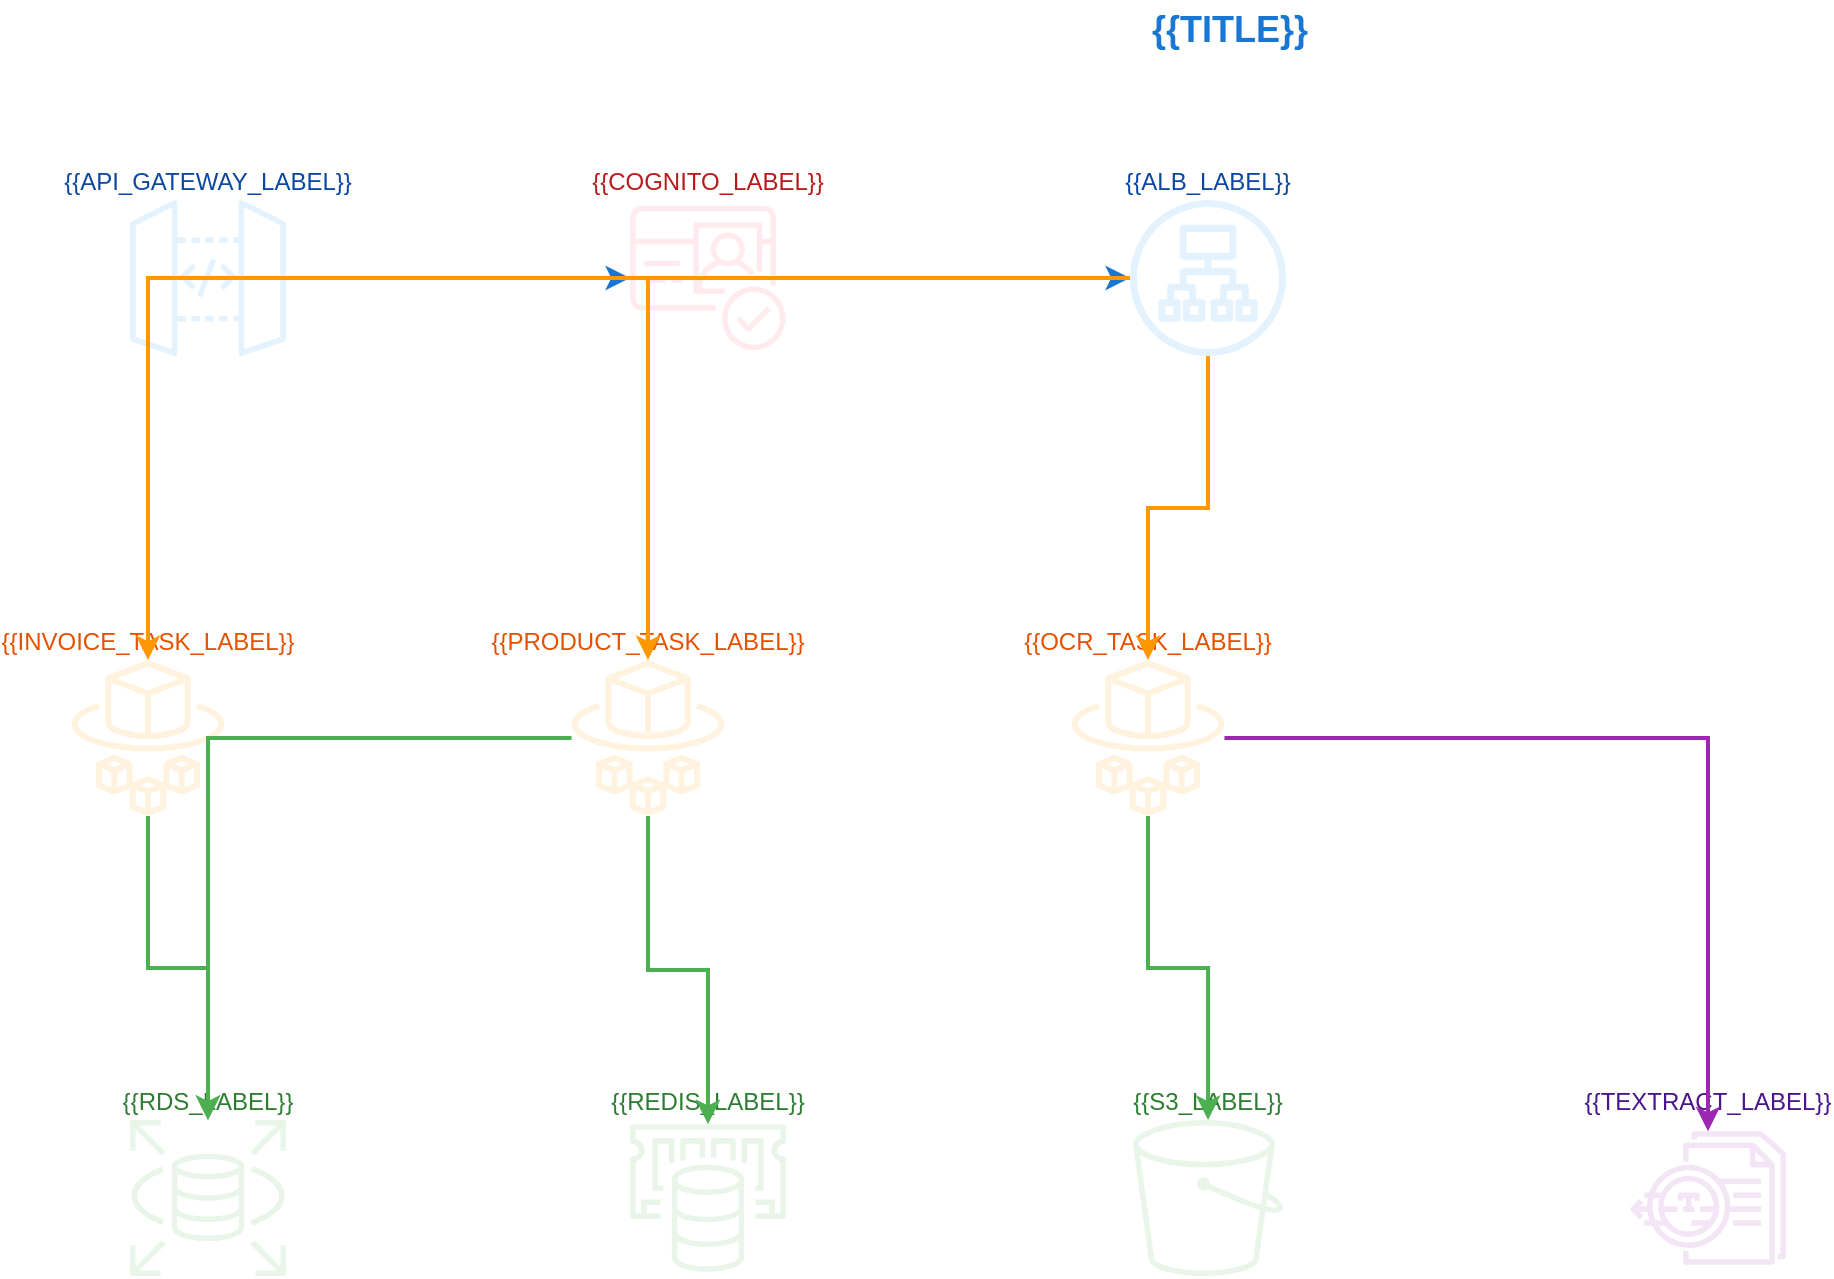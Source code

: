 <?xml version="1.0" encoding="UTF-8"?>
<mxfile version="22.1.11">
  <diagram name="AWS Microservices Architecture" id="microservices_template">
    <mxGraphModel dx="2500" dy="1600" grid="1" gridSize="10" guides="1" tooltips="1" connect="1" arrows="1" fold="1" page="1" pageScale="1" pageWidth="1400" pageHeight="1000">
      <root>
        <mxCell id="0"/>
        <mxCell id="1" parent="0"/>
        
        <mxCell id="title" value="{{TITLE}}" style="text;html=1;strokeColor=none;fillColor=none;align=center;verticalAlign=middle;whiteSpace=wrap;rounded=0;fontSize=18;fontStyle=1;fontColor=#1976D2;" vertex="1" parent="1">
          <mxGeometry x="400" y="20" width="600" height="30" as="geometry"/>
        </mxCell>
        
        <mxCell id="api_gateway" value="{{API_GATEWAY_LABEL}}" style="shape=mxgraph.aws4.api_gateway;labelPosition=bottom;verticalLabelPosition=top;align=center;verticalAlign=bottom;fillColor=#E3F2FD;strokeColor=#1976D2;fontColor=#0D47A1;" vertex="1" parent="1">
          <mxGeometry x="150" y="120" width="78" height="78" as="geometry"/>
        </mxCell>
        
        <mxCell id="cognito" value="{{COGNITO_LABEL}}" style="shape=mxgraph.aws4.cognito;labelPosition=bottom;verticalLabelPosition=top;align=center;verticalAlign=bottom;fillColor=#FFEBEE;strokeColor=#D32F2F;fontColor=#B71C1C;" vertex="1" parent="1">
          <mxGeometry x="400" y="120" width="78" height="78" as="geometry"/>
        </mxCell>
        
        <mxCell id="alb" value="{{ALB_LABEL}}" style="shape=mxgraph.aws4.application_load_balancer;labelPosition=bottom;verticalLabelPosition=top;align=center;verticalAlign=bottom;fillColor=#E3F2FD;strokeColor=#1976D2;fontColor=#0D47A1;" vertex="1" parent="1">
          <mxGeometry x="650" y="120" width="78" height="78" as="geometry"/>
        </mxCell>
        
        <mxCell id="invoice_task" value="{{INVOICE_TASK_LABEL}}" style="shape=mxgraph.aws4.fargate;labelPosition=bottom;verticalLabelPosition=top;align=center;verticalAlign=bottom;fillColor=#FFF3E0;strokeColor=#FF9800;fontColor=#E65100;" vertex="1" parent="1">
          <mxGeometry x="120" y="350" width="78" height="78" as="geometry"/>
        </mxCell>
        
        <mxCell id="product_task" value="{{PRODUCT_TASK_LABEL}}" style="shape=mxgraph.aws4.fargate;labelPosition=bottom;verticalLabelPosition=top;align=center;verticalAlign=bottom;fillColor=#FFF3E0;strokeColor=#FF9800;fontColor=#E65100;" vertex="1" parent="1">
          <mxGeometry x="370" y="350" width="78" height="78" as="geometry"/>
        </mxCell>
        
        <mxCell id="ocr_task" value="{{OCR_TASK_LABEL}}" style="shape=mxgraph.aws4.fargate;labelPosition=bottom;verticalLabelPosition=top;align=center;verticalAlign=bottom;fillColor=#FFF3E0;strokeColor=#FF9800;fontColor=#E65100;" vertex="1" parent="1">
          <mxGeometry x="620" y="350" width="78" height="78" as="geometry"/>
        </mxCell>
        
        <mxCell id="rds" value="{{RDS_LABEL}}" style="shape=mxgraph.aws4.rds;labelPosition=bottom;verticalLabelPosition=top;align=center;verticalAlign=bottom;fillColor=#E8F5E8;strokeColor=#4CAF50;fontColor=#2E7D32;" vertex="1" parent="1">
          <mxGeometry x="150" y="580" width="78" height="78" as="geometry"/>
        </mxCell>
        
        <mxCell id="redis" value="{{REDIS_LABEL}}" style="shape=mxgraph.aws4.elasticache;labelPosition=bottom;verticalLabelPosition=top;align=center;verticalAlign=bottom;fillColor=#E8F5E8;strokeColor=#4CAF50;fontColor=#2E7D32;" vertex="1" parent="1">
          <mxGeometry x="400" y="580" width="78" height="78" as="geometry"/>
        </mxCell>
        
        <mxCell id="s3" value="{{S3_LABEL}}" style="shape=mxgraph.aws4.s3;labelPosition=bottom;verticalLabelPosition=top;align=center;verticalAlign=bottom;fillColor=#E8F5E8;strokeColor=#4CAF50;fontColor=#2E7D32;" vertex="1" parent="1">
          <mxGeometry x="650" y="580" width="78" height="78" as="geometry"/>
        </mxCell>
        
        <mxCell id="textract" value="{{TEXTRACT_LABEL}}" style="shape=mxgraph.aws4.textract;labelPosition=bottom;verticalLabelPosition=top;align=center;verticalAlign=bottom;fillColor=#F3E5F5;strokeColor=#9C27B0;fontColor=#4A148C;" vertex="1" parent="1">
          <mxGeometry x="900" y="580" width="78" height="78" as="geometry"/>
        </mxCell>
        
        <mxCell id="conn1" style="edgeStyle=orthogonalEdgeStyle;rounded=0;orthogonalLoop=1;jettySize=auto;html=1;strokeColor=#1976D2;strokeWidth=2;" edge="1" parent="1" source="api_gateway" target="cognito">
          <mxGeometry relative="1" as="geometry"/>
        </mxCell>
        
        <mxCell id="conn2" style="edgeStyle=orthogonalEdgeStyle;rounded=0;orthogonalLoop=1;jettySize=auto;html=1;strokeColor=#1976D2;strokeWidth=2;" edge="1" parent="1" source="cognito" target="alb">
          <mxGeometry relative="1" as="geometry"/>
        </mxCell>
        
        <mxCell id="conn3" style="edgeStyle=orthogonalEdgeStyle;rounded=0;orthogonalLoop=1;jettySize=auto;html=1;strokeColor=#FF9800;strokeWidth=2;" edge="1" parent="1" source="alb" target="invoice_task">
          <mxGeometry relative="1" as="geometry"/>
        </mxCell>
        
        <mxCell id="conn4" style="edgeStyle=orthogonalEdgeStyle;rounded=0;orthogonalLoop=1;jettySize=auto;html=1;strokeColor=#FF9800;strokeWidth=2;" edge="1" parent="1" source="alb" target="product_task">
          <mxGeometry relative="1" as="geometry"/>
        </mxCell>
        
        <mxCell id="conn5" style="edgeStyle=orthogonalEdgeStyle;rounded=0;orthogonalLoop=1;jettySize=auto;html=1;strokeColor=#FF9800;strokeWidth=2;" edge="1" parent="1" source="alb" target="ocr_task">
          <mxGeometry relative="1" as="geometry"/>
        </mxCell>
        
        <mxCell id="conn6" style="edgeStyle=orthogonalEdgeStyle;rounded=0;orthogonalLoop=1;jettySize=auto;html=1;strokeColor=#4CAF50;strokeWidth=2;" edge="1" parent="1" source="invoice_task" target="rds">
          <mxGeometry relative="1" as="geometry"/>
        </mxCell>
        
        <mxCell id="conn7" style="edgeStyle=orthogonalEdgeStyle;rounded=0;orthogonalLoop=1;jettySize=auto;html=1;strokeColor=#4CAF50;strokeWidth=2;" edge="1" parent="1" source="product_task" target="redis">
          <mxGeometry relative="1" as="geometry"/>
        </mxCell>
        
        <mxCell id="conn8" style="edgeStyle=orthogonalEdgeStyle;rounded=0;orthogonalLoop=1;jettySize=auto;html=1;strokeColor=#4CAF50;strokeWidth=2;" edge="1" parent="1" source="product_task" target="rds">
          <mxGeometry relative="1" as="geometry"/>
        </mxCell>
        
        <mxCell id="conn9" style="edgeStyle=orthogonalEdgeStyle;rounded=0;orthogonalLoop=1;jettySize=auto;html=1;strokeColor=#9C27B0;strokeWidth=2;" edge="1" parent="1" source="ocr_task" target="textract">
          <mxGeometry relative="1" as="geometry"/>
        </mxCell>
        
        <mxCell id="conn10" style="edgeStyle=orthogonalEdgeStyle;rounded=0;orthogonalLoop=1;jettySize=auto;html=1;strokeColor=#4CAF50;strokeWidth=2;" edge="1" parent="1" source="ocr_task" target="s3">
          <mxGeometry relative="1" as="geometry"/>
        </mxCell>
        
      </root>
    </mxGraphModel>
  </diagram>
</mxfile>
